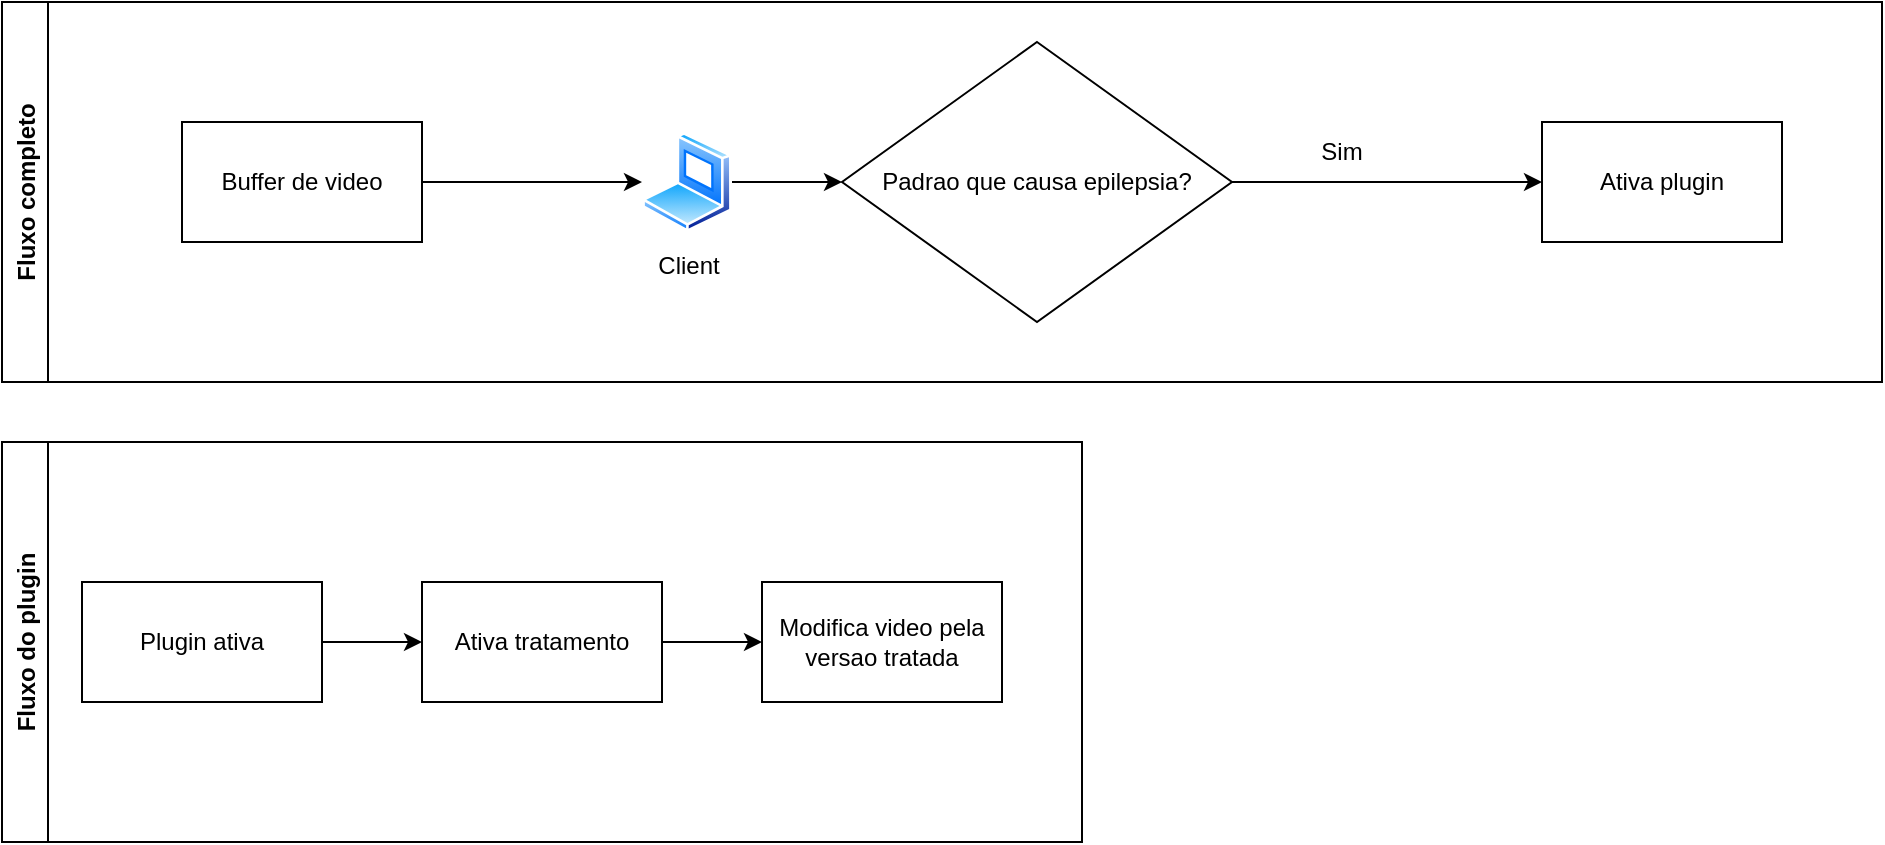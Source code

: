 ﻿<mxfile>
    <diagram id="apJ-JkGLvuTtHXcHb4w8" name="Page-1">
        <mxGraphModel dx="1904" dy="613" grid="1" gridSize="10" guides="1" tooltips="1" connect="1" arrows="1" fold="1" page="1" pageScale="1" pageWidth="850" pageHeight="1100" math="0" shadow="0">
            <root>
                <mxCell id="0"/>
                <mxCell id="1" parent="0"/>
                <mxCell id="11" value="Fluxo completo" style="swimlane;horizontal=0;" vertex="1" parent="1">
                    <mxGeometry x="-170" y="30" width="940" height="190" as="geometry"/>
                </mxCell>
                <mxCell id="2" value="Buffer de video" style="rounded=0;whiteSpace=wrap;html=1;" vertex="1" parent="11">
                    <mxGeometry x="90" y="60" width="120" height="60" as="geometry"/>
                </mxCell>
                <mxCell id="12" style="edgeStyle=none;html=1;entryX=0;entryY=0.5;entryDx=0;entryDy=0;" edge="1" parent="11" source="4" target="6">
                    <mxGeometry relative="1" as="geometry"/>
                </mxCell>
                <mxCell id="4" value="Client" style="aspect=fixed;perimeter=ellipsePerimeter;html=1;align=center;shadow=0;dashed=0;spacingTop=3;image;image=img/lib/active_directory/laptop_client.svg;" vertex="1" parent="11">
                    <mxGeometry x="320" y="65" width="45" height="50" as="geometry"/>
                </mxCell>
                <mxCell id="5" style="edgeStyle=none;html=1;entryX=0;entryY=0.5;entryDx=0;entryDy=0;" edge="1" parent="11" source="2" target="4">
                    <mxGeometry relative="1" as="geometry"/>
                </mxCell>
                <mxCell id="8" value="Ativa plugin" style="rounded=0;whiteSpace=wrap;html=1;" vertex="1" parent="11">
                    <mxGeometry x="770" y="60" width="120" height="60" as="geometry"/>
                </mxCell>
                <mxCell id="10" value="Sim" style="text;html=1;strokeColor=none;fillColor=none;align=center;verticalAlign=middle;whiteSpace=wrap;rounded=0;" vertex="1" parent="11">
                    <mxGeometry x="640" y="60" width="60" height="30" as="geometry"/>
                </mxCell>
                <mxCell id="13" style="edgeStyle=none;html=1;" edge="1" parent="11" source="6" target="8">
                    <mxGeometry relative="1" as="geometry"/>
                </mxCell>
                <mxCell id="6" value="Padrao que causa epilepsia?" style="rhombus;whiteSpace=wrap;html=1;" vertex="1" parent="11">
                    <mxGeometry x="420" y="20" width="195" height="140" as="geometry"/>
                </mxCell>
                <mxCell id="14" value="Fluxo do plugin" style="swimlane;horizontal=0;" vertex="1" parent="1">
                    <mxGeometry x="-170" y="250" width="540" height="200" as="geometry"/>
                </mxCell>
                <mxCell id="18" style="edgeStyle=none;html=1;entryX=0;entryY=0.5;entryDx=0;entryDy=0;" edge="1" parent="14" source="16" target="17">
                    <mxGeometry relative="1" as="geometry"/>
                </mxCell>
                <mxCell id="16" value="Plugin ativa" style="rounded=0;whiteSpace=wrap;html=1;" vertex="1" parent="14">
                    <mxGeometry x="40" y="70" width="120" height="60" as="geometry"/>
                </mxCell>
                <mxCell id="20" style="edgeStyle=none;html=1;" edge="1" parent="14" source="17" target="19">
                    <mxGeometry relative="1" as="geometry"/>
                </mxCell>
                <mxCell id="17" value="Ativa tratamento" style="rounded=0;whiteSpace=wrap;html=1;" vertex="1" parent="14">
                    <mxGeometry x="210" y="70" width="120" height="60" as="geometry"/>
                </mxCell>
                <mxCell id="19" value="Modifica video pela versao tratada" style="rounded=0;whiteSpace=wrap;html=1;" vertex="1" parent="14">
                    <mxGeometry x="380" y="70" width="120" height="60" as="geometry"/>
                </mxCell>
            </root>
        </mxGraphModel>
    </diagram>
</mxfile>